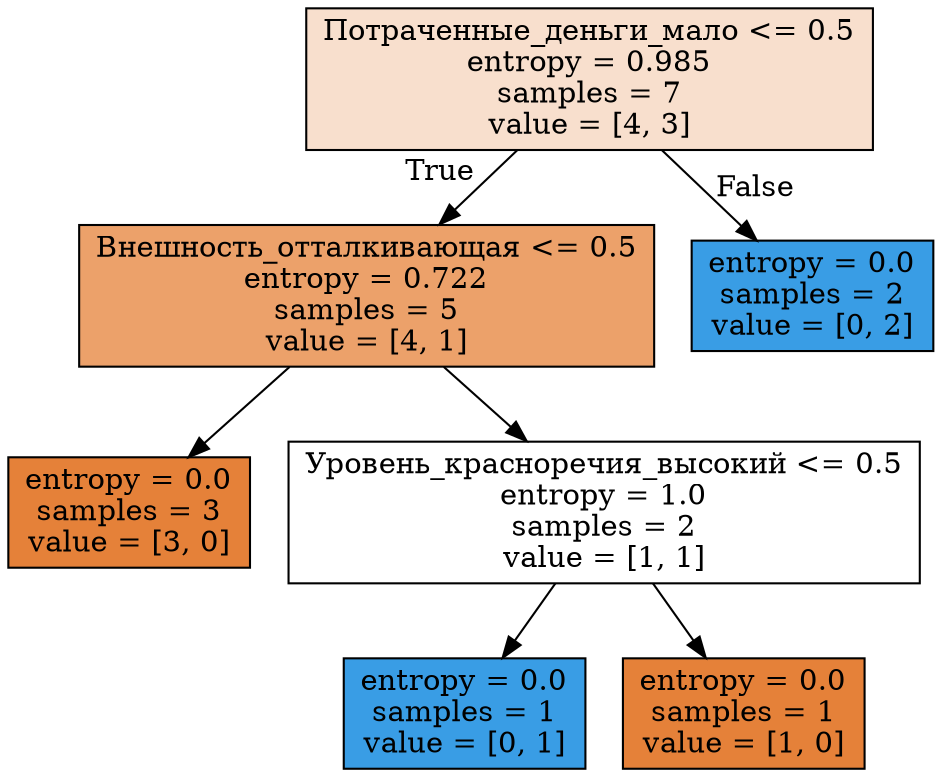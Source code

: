 digraph Tree {
node [shape=box, style="filled", color="black"] ;
0 [label="Потраченные_деньги_мало <= 0.5\nentropy = 0.985\nsamples = 7\nvalue = [4, 3]", fillcolor="#e5813940"] ;
1 [label="Внешность_отталкивающая <= 0.5\nentropy = 0.722\nsamples = 5\nvalue = [4, 1]", fillcolor="#e58139bf"] ;
0 -> 1 [labeldistance=2.5, labelangle=45, headlabel="True"] ;
2 [label="entropy = 0.0\nsamples = 3\nvalue = [3, 0]", fillcolor="#e58139ff"] ;
1 -> 2 ;
3 [label="Уровень_красноречия_высокий <= 0.5\nentropy = 1.0\nsamples = 2\nvalue = [1, 1]", fillcolor="#e5813900"] ;
1 -> 3 ;
4 [label="entropy = 0.0\nsamples = 1\nvalue = [0, 1]", fillcolor="#399de5ff"] ;
3 -> 4 ;
5 [label="entropy = 0.0\nsamples = 1\nvalue = [1, 0]", fillcolor="#e58139ff"] ;
3 -> 5 ;
6 [label="entropy = 0.0\nsamples = 2\nvalue = [0, 2]", fillcolor="#399de5ff"] ;
0 -> 6 [labeldistance=2.5, labelangle=-45, headlabel="False"] ;
}